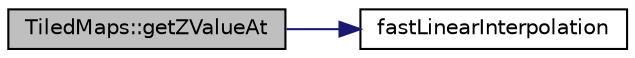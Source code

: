 digraph "TiledMaps::getZValueAt"
{
 // LATEX_PDF_SIZE
  edge [fontname="Helvetica",fontsize="10",labelfontname="Helvetica",labelfontsize="10"];
  node [fontname="Helvetica",fontsize="10",shape=record];
  rankdir="LR";
  Node1 [label="TiledMaps::getZValueAt",height=0.2,width=0.4,color="black", fillcolor="grey75", style="filled", fontcolor="black",tooltip=" "];
  Node1 -> Node2 [color="midnightblue",fontsize="10",style="solid",fontname="Helvetica"];
  Node2 [label="fastLinearInterpolation",height=0.2,width=0.4,color="black", fillcolor="white", style="filled",URL="$fast_vectors_8cpp.html#a1a5423cb7330784982bbd52908de9da4",tooltip=" "];
}

